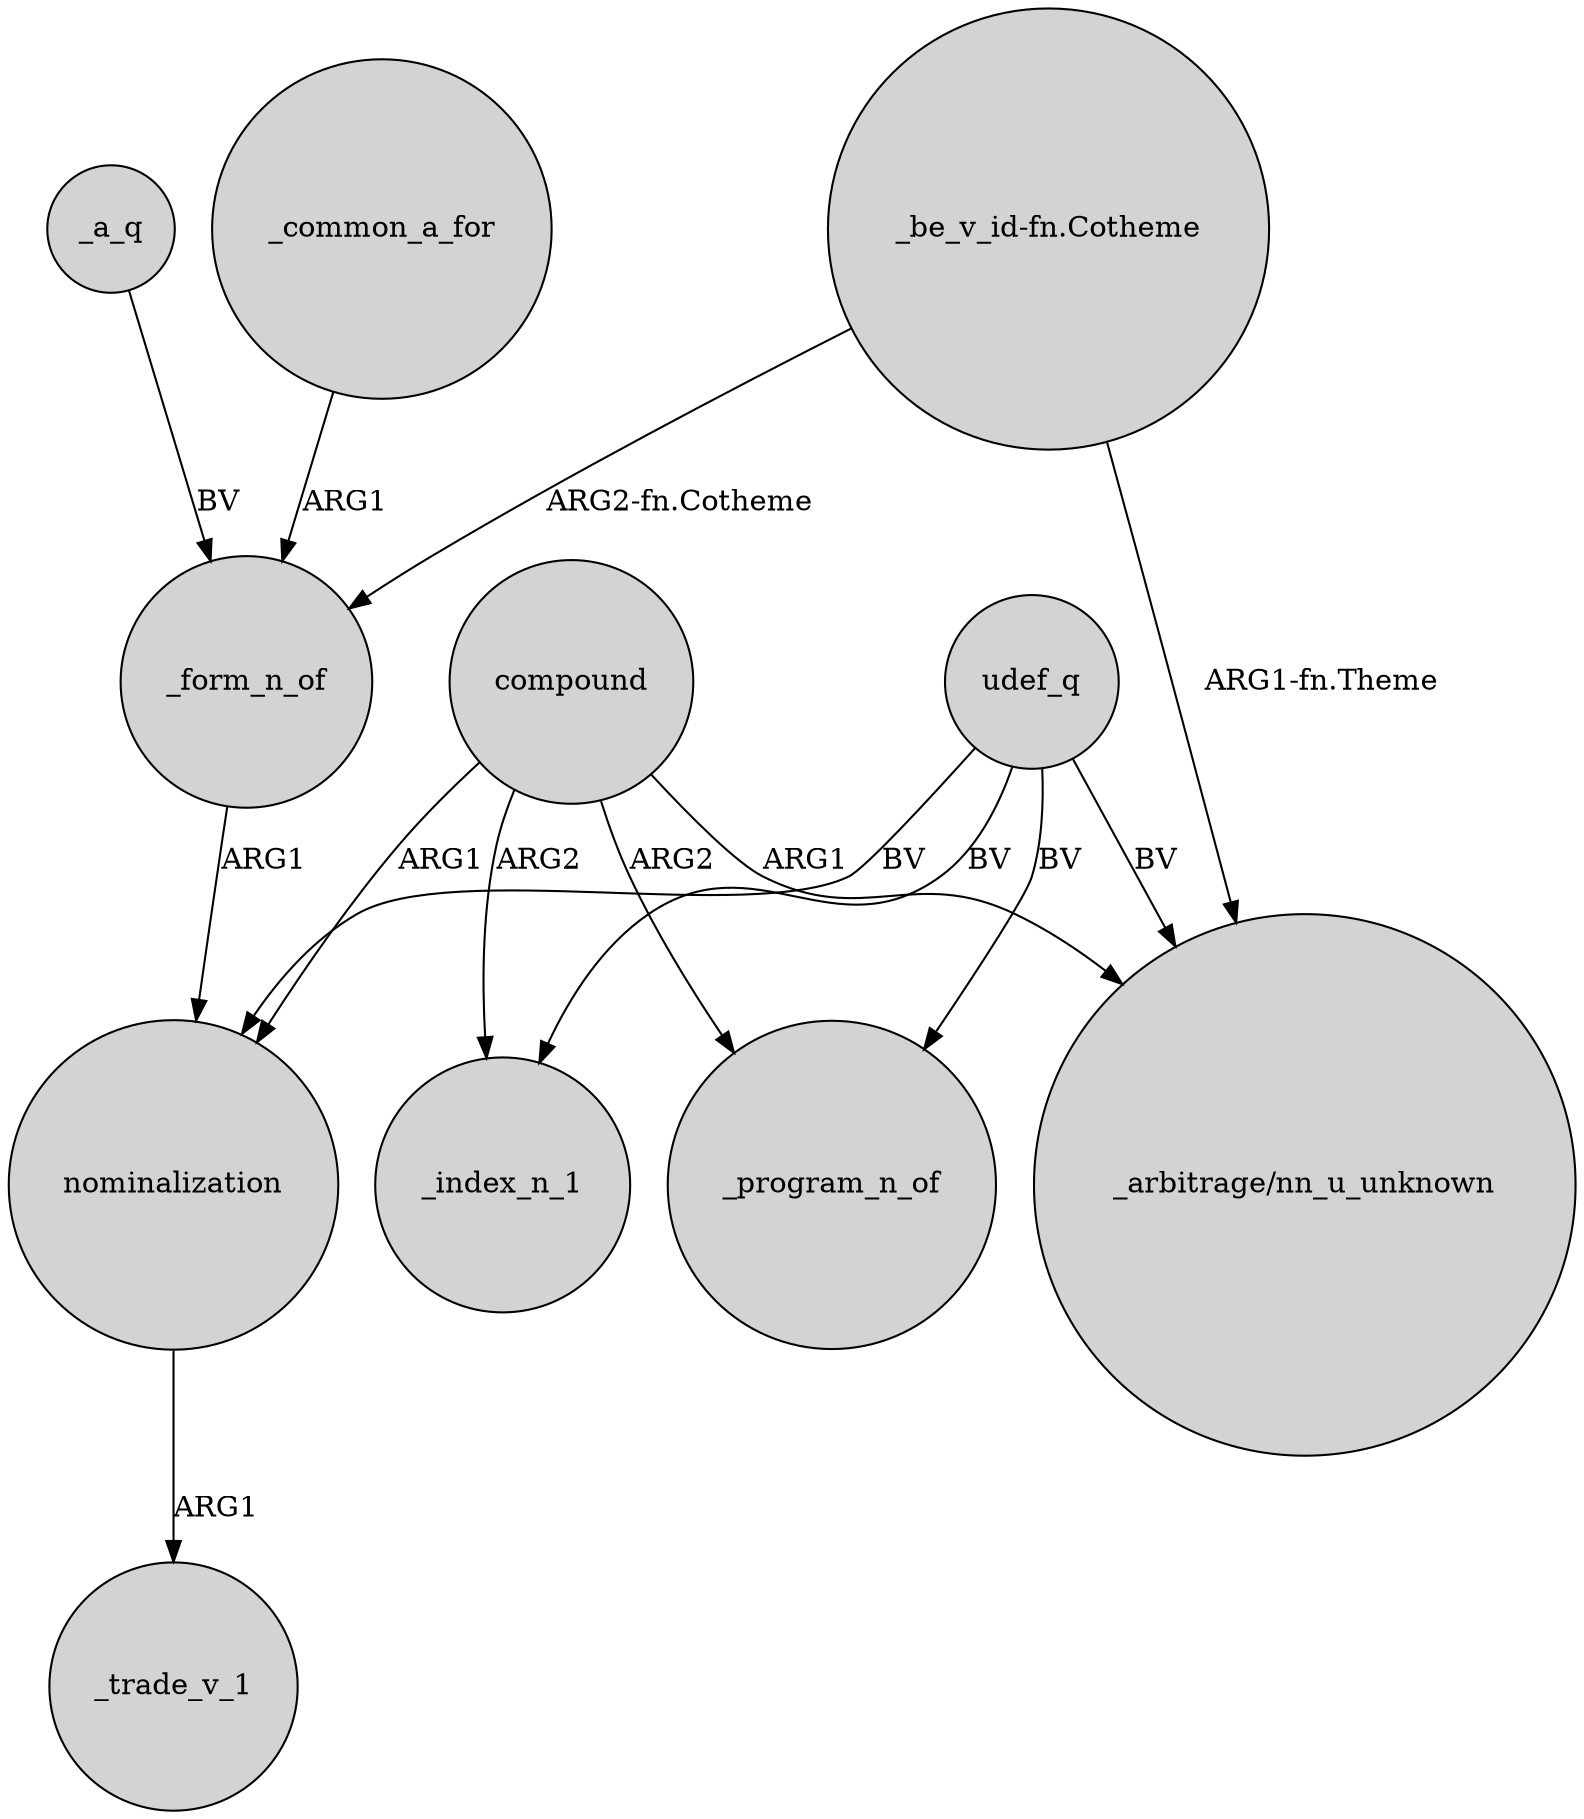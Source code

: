 digraph {
	node [shape=circle style=filled]
	_common_a_for -> _form_n_of [label=ARG1]
	compound -> nominalization [label=ARG1]
	udef_q -> _index_n_1 [label=BV]
	_a_q -> _form_n_of [label=BV]
	udef_q -> "_arbitrage/nn_u_unknown" [label=BV]
	udef_q -> _program_n_of [label=BV]
	compound -> _index_n_1 [label=ARG2]
	_form_n_of -> nominalization [label=ARG1]
	compound -> "_arbitrage/nn_u_unknown" [label=ARG1]
	"_be_v_id-fn.Cotheme" -> "_arbitrage/nn_u_unknown" [label="ARG1-fn.Theme"]
	compound -> _program_n_of [label=ARG2]
	"_be_v_id-fn.Cotheme" -> _form_n_of [label="ARG2-fn.Cotheme"]
	nominalization -> _trade_v_1 [label=ARG1]
	udef_q -> nominalization [label=BV]
}
